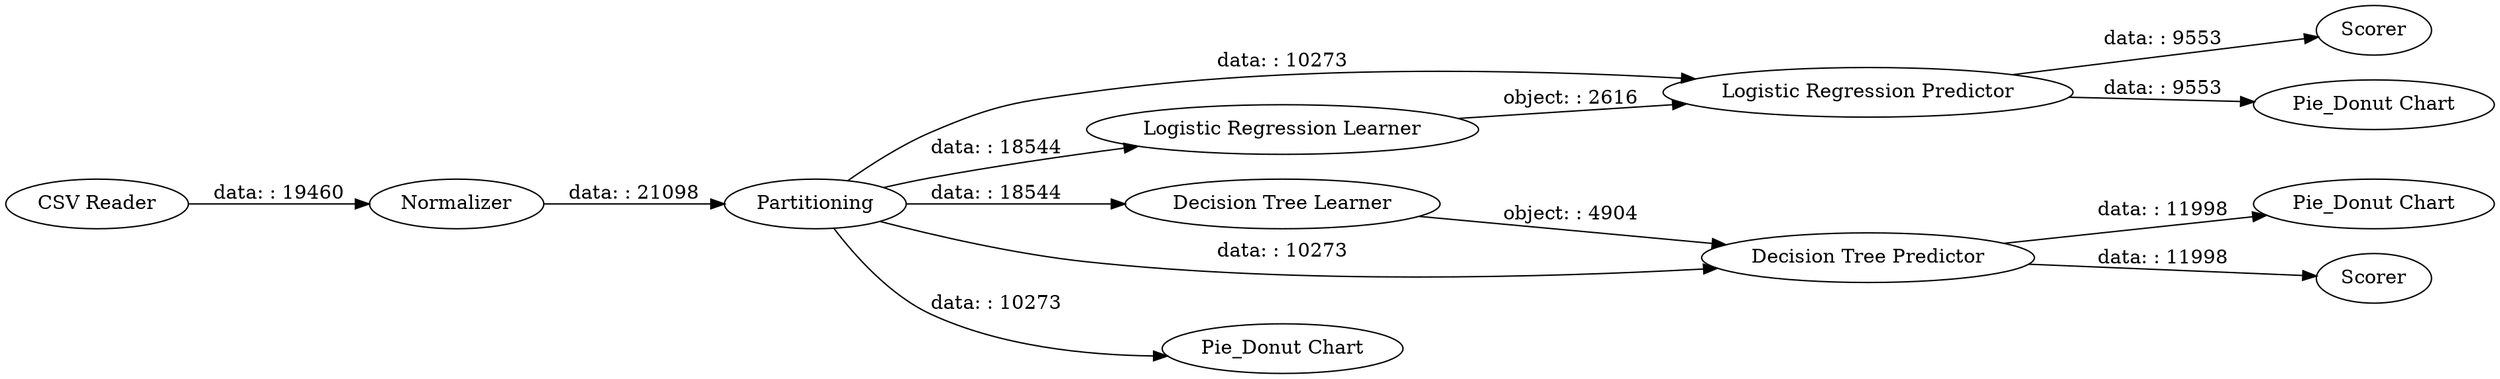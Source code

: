 digraph {
	"5158259971859042043_1" [label="CSV Reader"]
	"5158259971859042043_7" [label=Scorer]
	"5158259971859042043_5" [label="Logistic Regression Predictor"]
	"5158259971859042043_4" [label="Logistic Regression Learner"]
	"5158259971859042043_3" [label=Partitioning]
	"5158259971859042043_8" [label="Pie_Donut Chart"]
	"5158259971859042043_9" [label="Decision Tree Learner"]
	"5158259971859042043_12" [label="Pie_Donut Chart"]
	"5158259971859042043_11" [label=Scorer]
	"5158259971859042043_10" [label="Decision Tree Predictor"]
	"5158259971859042043_6" [label="Pie_Donut Chart"]
	"5158259971859042043_2" [label=Normalizer]
	"5158259971859042043_3" -> "5158259971859042043_6" [label="data: : 10273"]
	"5158259971859042043_1" -> "5158259971859042043_2" [label="data: : 19460"]
	"5158259971859042043_2" -> "5158259971859042043_3" [label="data: : 21098"]
	"5158259971859042043_3" -> "5158259971859042043_10" [label="data: : 10273"]
	"5158259971859042043_10" -> "5158259971859042043_12" [label="data: : 11998"]
	"5158259971859042043_3" -> "5158259971859042043_9" [label="data: : 18544"]
	"5158259971859042043_4" -> "5158259971859042043_5" [label="object: : 2616"]
	"5158259971859042043_9" -> "5158259971859042043_10" [label="object: : 4904"]
	"5158259971859042043_5" -> "5158259971859042043_8" [label="data: : 9553"]
	"5158259971859042043_10" -> "5158259971859042043_11" [label="data: : 11998"]
	"5158259971859042043_5" -> "5158259971859042043_7" [label="data: : 9553"]
	"5158259971859042043_3" -> "5158259971859042043_5" [label="data: : 10273"]
	"5158259971859042043_3" -> "5158259971859042043_4" [label="data: : 18544"]
	rankdir=LR
}
